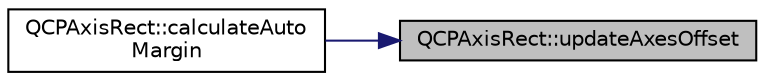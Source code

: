 digraph "QCPAxisRect::updateAxesOffset"
{
 // LATEX_PDF_SIZE
  edge [fontname="Helvetica",fontsize="10",labelfontname="Helvetica",labelfontsize="10"];
  node [fontname="Helvetica",fontsize="10",shape=record];
  rankdir="RL";
  Node1 [label="QCPAxisRect::updateAxesOffset",height=0.2,width=0.4,color="black", fillcolor="grey75", style="filled", fontcolor="black",tooltip=" "];
  Node1 -> Node2 [dir="back",color="midnightblue",fontsize="10",style="solid",fontname="Helvetica"];
  Node2 [label="QCPAxisRect::calculateAuto\lMargin",height=0.2,width=0.4,color="black", fillcolor="white", style="filled",URL="$classQCPAxisRect.html#ac51055d83f5f414b6d013d3a24b0a941",tooltip=" "];
}
